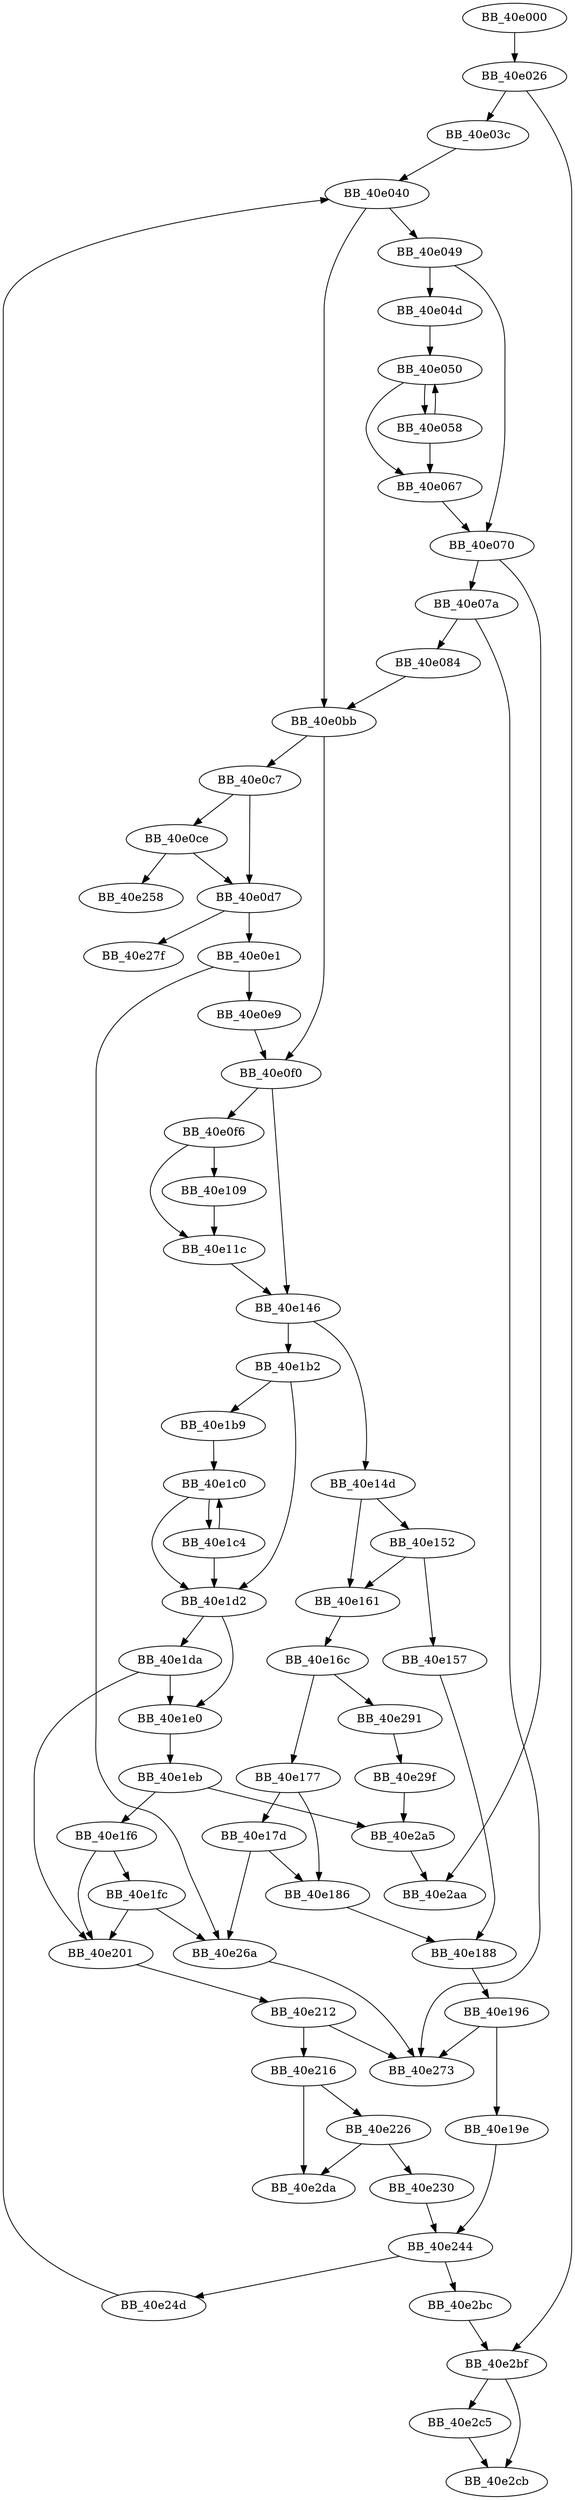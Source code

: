 DiGraph sub_40E000{
BB_40e000->BB_40e026
BB_40e026->BB_40e03c
BB_40e026->BB_40e2bf
BB_40e03c->BB_40e040
BB_40e040->BB_40e049
BB_40e040->BB_40e0bb
BB_40e049->BB_40e04d
BB_40e049->BB_40e070
BB_40e04d->BB_40e050
BB_40e050->BB_40e058
BB_40e050->BB_40e067
BB_40e058->BB_40e050
BB_40e058->BB_40e067
BB_40e067->BB_40e070
BB_40e070->BB_40e07a
BB_40e070->BB_40e2aa
BB_40e07a->BB_40e084
BB_40e07a->BB_40e273
BB_40e084->BB_40e0bb
BB_40e0bb->BB_40e0c7
BB_40e0bb->BB_40e0f0
BB_40e0c7->BB_40e0ce
BB_40e0c7->BB_40e0d7
BB_40e0ce->BB_40e0d7
BB_40e0ce->BB_40e258
BB_40e0d7->BB_40e0e1
BB_40e0d7->BB_40e27f
BB_40e0e1->BB_40e0e9
BB_40e0e1->BB_40e26a
BB_40e0e9->BB_40e0f0
BB_40e0f0->BB_40e0f6
BB_40e0f0->BB_40e146
BB_40e0f6->BB_40e109
BB_40e0f6->BB_40e11c
BB_40e109->BB_40e11c
BB_40e11c->BB_40e146
BB_40e146->BB_40e14d
BB_40e146->BB_40e1b2
BB_40e14d->BB_40e152
BB_40e14d->BB_40e161
BB_40e152->BB_40e157
BB_40e152->BB_40e161
BB_40e157->BB_40e188
BB_40e161->BB_40e16c
BB_40e16c->BB_40e177
BB_40e16c->BB_40e291
BB_40e177->BB_40e17d
BB_40e177->BB_40e186
BB_40e17d->BB_40e186
BB_40e17d->BB_40e26a
BB_40e186->BB_40e188
BB_40e188->BB_40e196
BB_40e196->BB_40e19e
BB_40e196->BB_40e273
BB_40e19e->BB_40e244
BB_40e1b2->BB_40e1b9
BB_40e1b2->BB_40e1d2
BB_40e1b9->BB_40e1c0
BB_40e1c0->BB_40e1c4
BB_40e1c0->BB_40e1d2
BB_40e1c4->BB_40e1c0
BB_40e1c4->BB_40e1d2
BB_40e1d2->BB_40e1da
BB_40e1d2->BB_40e1e0
BB_40e1da->BB_40e1e0
BB_40e1da->BB_40e201
BB_40e1e0->BB_40e1eb
BB_40e1eb->BB_40e1f6
BB_40e1eb->BB_40e2a5
BB_40e1f6->BB_40e1fc
BB_40e1f6->BB_40e201
BB_40e1fc->BB_40e201
BB_40e1fc->BB_40e26a
BB_40e201->BB_40e212
BB_40e212->BB_40e216
BB_40e212->BB_40e273
BB_40e216->BB_40e226
BB_40e216->BB_40e2da
BB_40e226->BB_40e230
BB_40e226->BB_40e2da
BB_40e230->BB_40e244
BB_40e244->BB_40e24d
BB_40e244->BB_40e2bc
BB_40e24d->BB_40e040
BB_40e26a->BB_40e273
BB_40e291->BB_40e29f
BB_40e29f->BB_40e2a5
BB_40e2a5->BB_40e2aa
BB_40e2bc->BB_40e2bf
BB_40e2bf->BB_40e2c5
BB_40e2bf->BB_40e2cb
BB_40e2c5->BB_40e2cb
}
